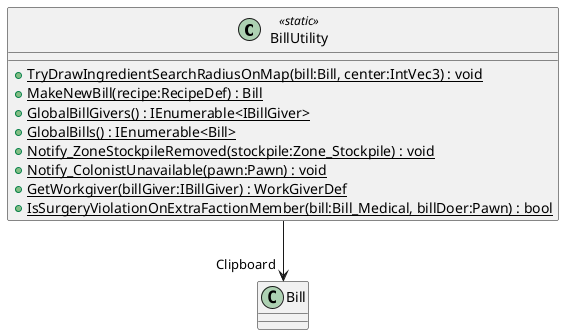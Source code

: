 @startuml
class BillUtility <<static>> {
    + {static} TryDrawIngredientSearchRadiusOnMap(bill:Bill, center:IntVec3) : void
    + {static} MakeNewBill(recipe:RecipeDef) : Bill
    + {static} GlobalBillGivers() : IEnumerable<IBillGiver>
    + {static} GlobalBills() : IEnumerable<Bill>
    + {static} Notify_ZoneStockpileRemoved(stockpile:Zone_Stockpile) : void
    + {static} Notify_ColonistUnavailable(pawn:Pawn) : void
    + {static} GetWorkgiver(billGiver:IBillGiver) : WorkGiverDef
    + {static} IsSurgeryViolationOnExtraFactionMember(bill:Bill_Medical, billDoer:Pawn) : bool
}
BillUtility --> "Clipboard" Bill
@enduml
